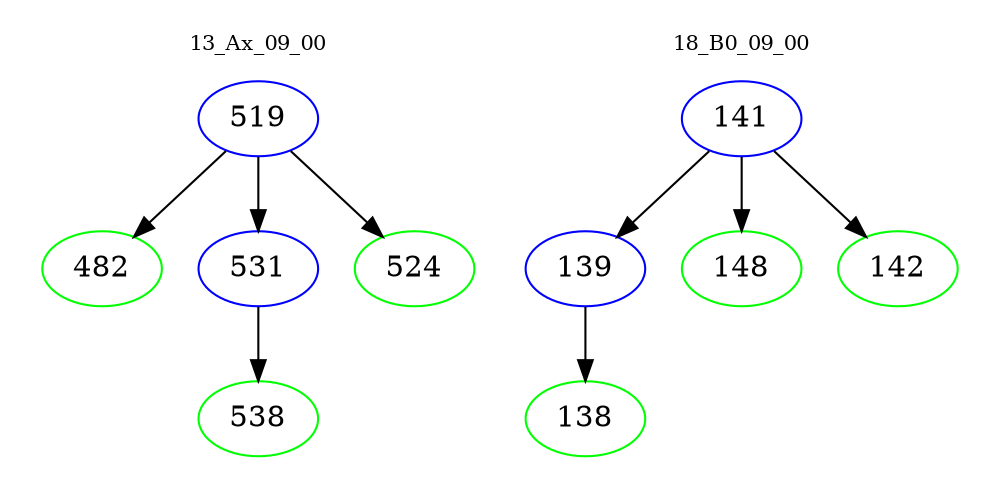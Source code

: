 digraph{
subgraph cluster_0 {
color = white
label = "13_Ax_09_00";
fontsize=10;
T0_519 [label="519", color="blue"]
T0_519 -> T0_482 [color="black"]
T0_482 [label="482", color="green"]
T0_519 -> T0_531 [color="black"]
T0_531 [label="531", color="blue"]
T0_531 -> T0_538 [color="black"]
T0_538 [label="538", color="green"]
T0_519 -> T0_524 [color="black"]
T0_524 [label="524", color="green"]
}
subgraph cluster_1 {
color = white
label = "18_B0_09_00";
fontsize=10;
T1_141 [label="141", color="blue"]
T1_141 -> T1_139 [color="black"]
T1_139 [label="139", color="blue"]
T1_139 -> T1_138 [color="black"]
T1_138 [label="138", color="green"]
T1_141 -> T1_148 [color="black"]
T1_148 [label="148", color="green"]
T1_141 -> T1_142 [color="black"]
T1_142 [label="142", color="green"]
}
}
